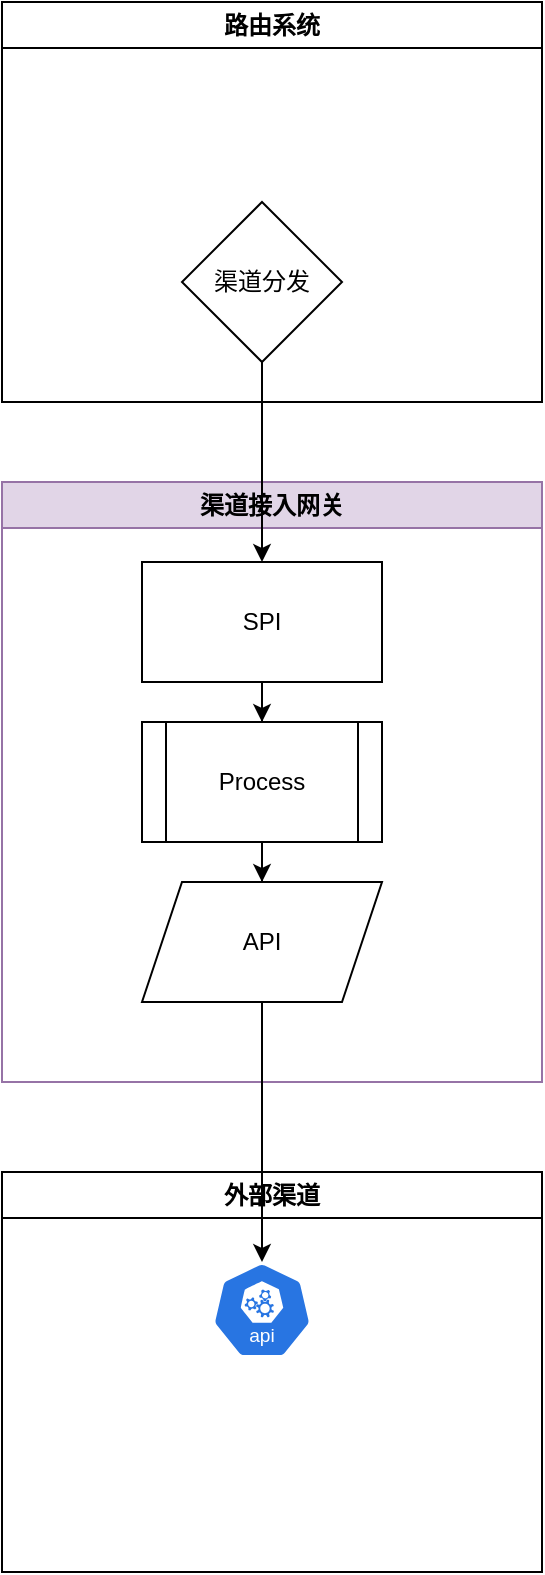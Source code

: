 <mxfile version="24.7.6">
  <diagram name="Page-1" id="75FMFFh-1psF9yN8DNfr">
    <mxGraphModel dx="1687" dy="2094" grid="1" gridSize="10" guides="1" tooltips="1" connect="1" arrows="1" fold="1" page="1" pageScale="1" pageWidth="827" pageHeight="1169" math="0" shadow="0">
      <root>
        <mxCell id="0" />
        <mxCell id="1" parent="0" />
        <mxCell id="eQefLc8UVpYLx0fe0Yvc-1" value="渠道接入网关" style="swimlane;whiteSpace=wrap;html=1;fillColor=#e1d5e7;strokeColor=#9673a6;" vertex="1" parent="1">
          <mxGeometry x="40" y="40" width="270" height="300" as="geometry" />
        </mxCell>
        <mxCell id="eQefLc8UVpYLx0fe0Yvc-6" style="edgeStyle=orthogonalEdgeStyle;rounded=0;orthogonalLoop=1;jettySize=auto;html=1;entryX=0.5;entryY=0;entryDx=0;entryDy=0;" edge="1" parent="eQefLc8UVpYLx0fe0Yvc-1" source="eQefLc8UVpYLx0fe0Yvc-2" target="eQefLc8UVpYLx0fe0Yvc-4">
          <mxGeometry relative="1" as="geometry" />
        </mxCell>
        <mxCell id="eQefLc8UVpYLx0fe0Yvc-2" value="SPI" style="rounded=0;whiteSpace=wrap;html=1;" vertex="1" parent="eQefLc8UVpYLx0fe0Yvc-1">
          <mxGeometry x="70" y="40" width="120" height="60" as="geometry" />
        </mxCell>
        <mxCell id="eQefLc8UVpYLx0fe0Yvc-7" style="edgeStyle=orthogonalEdgeStyle;rounded=0;orthogonalLoop=1;jettySize=auto;html=1;entryX=0.5;entryY=0;entryDx=0;entryDy=0;" edge="1" parent="eQefLc8UVpYLx0fe0Yvc-1" source="eQefLc8UVpYLx0fe0Yvc-4" target="eQefLc8UVpYLx0fe0Yvc-5">
          <mxGeometry relative="1" as="geometry" />
        </mxCell>
        <mxCell id="eQefLc8UVpYLx0fe0Yvc-4" value="Process" style="shape=process;whiteSpace=wrap;html=1;backgroundOutline=1;" vertex="1" parent="eQefLc8UVpYLx0fe0Yvc-1">
          <mxGeometry x="70" y="120" width="120" height="60" as="geometry" />
        </mxCell>
        <mxCell id="eQefLc8UVpYLx0fe0Yvc-5" value="API" style="shape=parallelogram;perimeter=parallelogramPerimeter;whiteSpace=wrap;html=1;fixedSize=1;" vertex="1" parent="eQefLc8UVpYLx0fe0Yvc-1">
          <mxGeometry x="70" y="200" width="120" height="60" as="geometry" />
        </mxCell>
        <mxCell id="eQefLc8UVpYLx0fe0Yvc-8" value="路由系统" style="swimlane;whiteSpace=wrap;html=1;" vertex="1" parent="1">
          <mxGeometry x="40" y="-200" width="270" height="200" as="geometry" />
        </mxCell>
        <mxCell id="eQefLc8UVpYLx0fe0Yvc-9" value="渠道分发" style="rhombus;whiteSpace=wrap;html=1;" vertex="1" parent="eQefLc8UVpYLx0fe0Yvc-8">
          <mxGeometry x="90" y="100" width="80" height="80" as="geometry" />
        </mxCell>
        <mxCell id="eQefLc8UVpYLx0fe0Yvc-10" style="edgeStyle=orthogonalEdgeStyle;rounded=0;orthogonalLoop=1;jettySize=auto;html=1;entryX=0.5;entryY=0;entryDx=0;entryDy=0;" edge="1" parent="1" source="eQefLc8UVpYLx0fe0Yvc-9" target="eQefLc8UVpYLx0fe0Yvc-2">
          <mxGeometry relative="1" as="geometry" />
        </mxCell>
        <mxCell id="eQefLc8UVpYLx0fe0Yvc-11" value="外部渠道" style="swimlane;whiteSpace=wrap;html=1;" vertex="1" parent="1">
          <mxGeometry x="40" y="385" width="270" height="200" as="geometry" />
        </mxCell>
        <mxCell id="eQefLc8UVpYLx0fe0Yvc-14" value="" style="aspect=fixed;sketch=0;html=1;dashed=0;whitespace=wrap;verticalLabelPosition=bottom;verticalAlign=top;fillColor=#2875E2;strokeColor=#ffffff;points=[[0.005,0.63,0],[0.1,0.2,0],[0.9,0.2,0],[0.5,0,0],[0.995,0.63,0],[0.72,0.99,0],[0.5,1,0],[0.28,0.99,0]];shape=mxgraph.kubernetes.icon2;kubernetesLabel=1;prIcon=api" vertex="1" parent="eQefLc8UVpYLx0fe0Yvc-11">
          <mxGeometry x="105" y="45" width="50" height="48" as="geometry" />
        </mxCell>
        <mxCell id="eQefLc8UVpYLx0fe0Yvc-15" style="edgeStyle=orthogonalEdgeStyle;rounded=0;orthogonalLoop=1;jettySize=auto;html=1;entryX=0.5;entryY=0;entryDx=0;entryDy=0;entryPerimeter=0;" edge="1" parent="1" source="eQefLc8UVpYLx0fe0Yvc-5" target="eQefLc8UVpYLx0fe0Yvc-14">
          <mxGeometry relative="1" as="geometry" />
        </mxCell>
      </root>
    </mxGraphModel>
  </diagram>
</mxfile>
